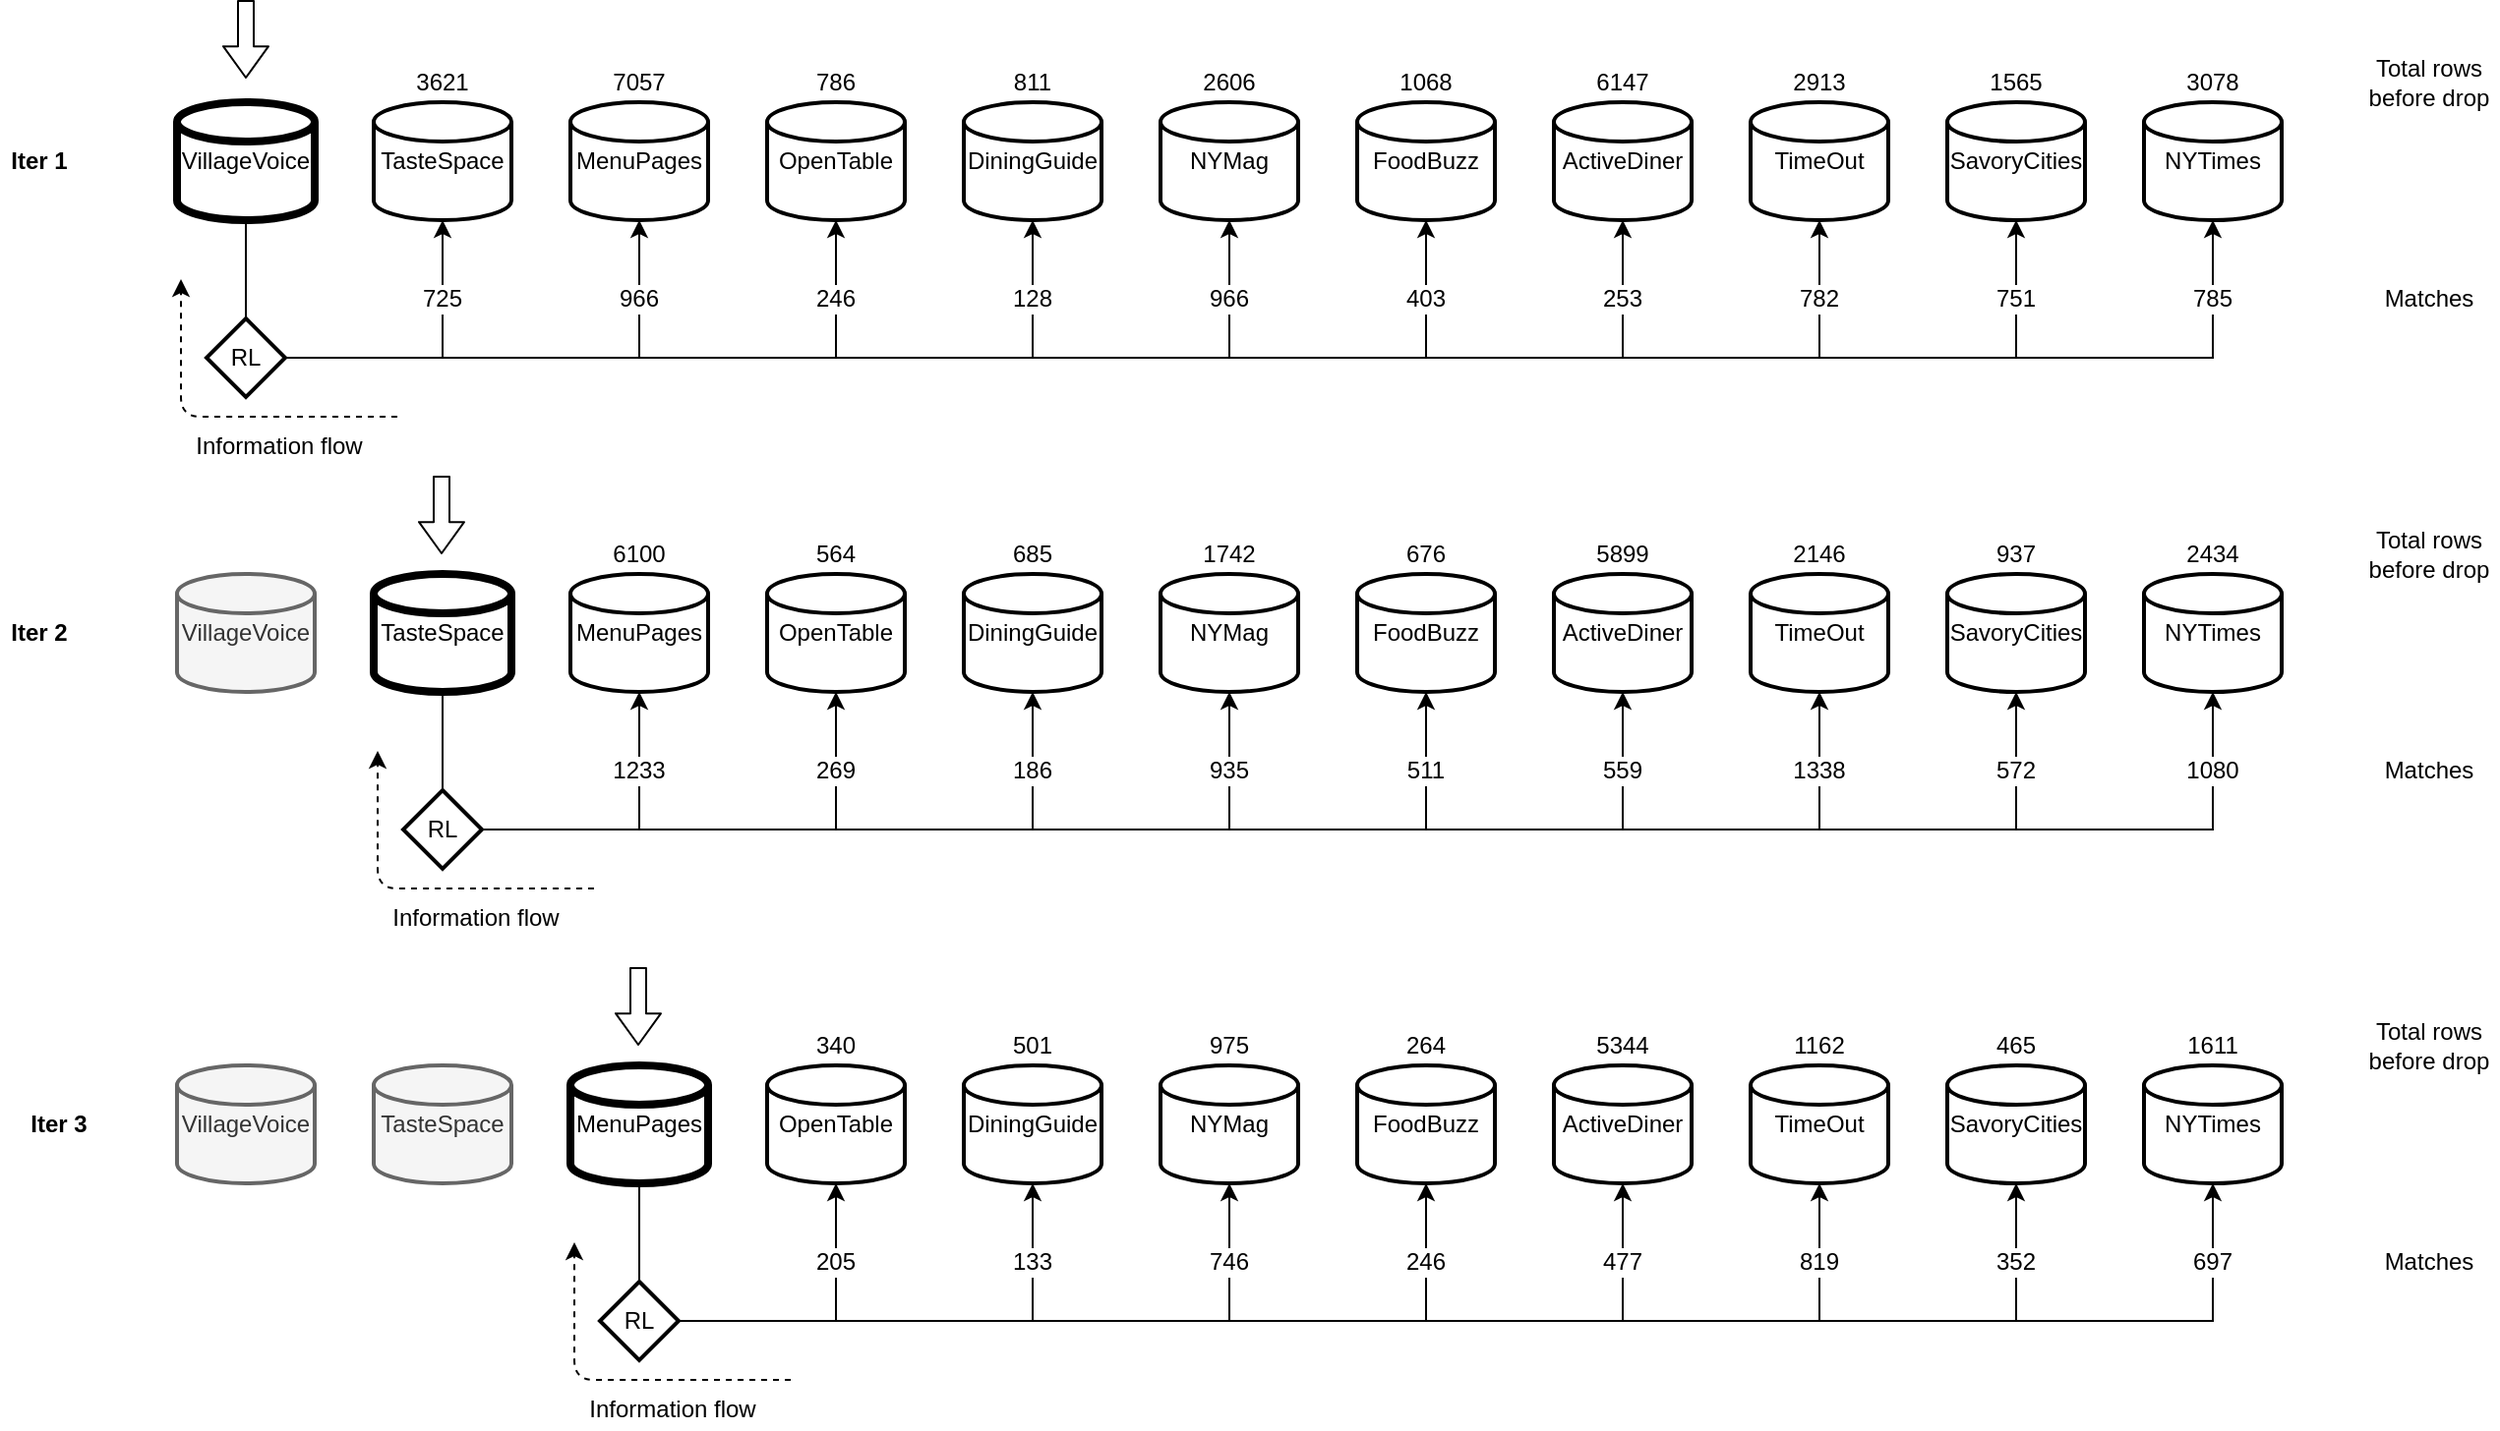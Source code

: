 <mxfile version="13.4.4" type="device"><diagram id="kgpKYQtTHZ0yAKxKKP6v" name="Page-1"><mxGraphModel dx="1185" dy="653" grid="1" gridSize="10" guides="1" tooltips="1" connect="1" arrows="1" fold="1" page="1" pageScale="1" pageWidth="1600" pageHeight="900" math="0" shadow="0"><root><mxCell id="0"/><mxCell id="1" parent="0"/><mxCell id="94_KRW9dlSdCiWGYqTl9-15" style="edgeStyle=orthogonalEdgeStyle;rounded=0;orthogonalLoop=1;jettySize=auto;html=1;exitX=0.5;exitY=1;exitDx=0;exitDy=0;exitPerimeter=0;entryX=0.5;entryY=1;entryDx=0;entryDy=0;entryPerimeter=0;noJump=0;comic=0;labelPosition=right;verticalLabelPosition=bottom;align=left;verticalAlign=top;" edge="1" parent="1" source="94_KRW9dlSdCiWGYqTl9-1" target="94_KRW9dlSdCiWGYqTl9-4"><mxGeometry relative="1" as="geometry"><Array as="points"><mxPoint x="155" y="260"/><mxPoint x="255" y="260"/></Array></mxGeometry></mxCell><mxCell id="94_KRW9dlSdCiWGYqTl9-16" style="edgeStyle=orthogonalEdgeStyle;rounded=0;orthogonalLoop=1;jettySize=auto;html=1;exitX=0.5;exitY=1;exitDx=0;exitDy=0;exitPerimeter=0;entryX=0.5;entryY=1;entryDx=0;entryDy=0;entryPerimeter=0;" edge="1" parent="1" source="94_KRW9dlSdCiWGYqTl9-1" target="94_KRW9dlSdCiWGYqTl9-3"><mxGeometry relative="1" as="geometry"><Array as="points"><mxPoint x="155" y="260"/><mxPoint x="355" y="260"/></Array></mxGeometry></mxCell><mxCell id="94_KRW9dlSdCiWGYqTl9-17" style="edgeStyle=orthogonalEdgeStyle;rounded=0;orthogonalLoop=1;jettySize=auto;html=1;exitX=0.5;exitY=1;exitDx=0;exitDy=0;exitPerimeter=0;entryX=0.5;entryY=1;entryDx=0;entryDy=0;entryPerimeter=0;" edge="1" parent="1" source="94_KRW9dlSdCiWGYqTl9-1" target="94_KRW9dlSdCiWGYqTl9-2"><mxGeometry relative="1" as="geometry"><Array as="points"><mxPoint x="155" y="260"/><mxPoint x="455" y="260"/></Array></mxGeometry></mxCell><mxCell id="94_KRW9dlSdCiWGYqTl9-18" style="edgeStyle=orthogonalEdgeStyle;rounded=0;orthogonalLoop=1;jettySize=auto;html=1;exitX=0.5;exitY=1;exitDx=0;exitDy=0;exitPerimeter=0;entryX=0.5;entryY=1;entryDx=0;entryDy=0;entryPerimeter=0;" edge="1" parent="1" source="94_KRW9dlSdCiWGYqTl9-1" target="94_KRW9dlSdCiWGYqTl9-14"><mxGeometry relative="1" as="geometry"><Array as="points"><mxPoint x="155" y="260"/><mxPoint x="555" y="260"/></Array></mxGeometry></mxCell><mxCell id="94_KRW9dlSdCiWGYqTl9-19" style="edgeStyle=orthogonalEdgeStyle;rounded=0;orthogonalLoop=1;jettySize=auto;html=1;exitX=0.5;exitY=1;exitDx=0;exitDy=0;exitPerimeter=0;entryX=0.5;entryY=1;entryDx=0;entryDy=0;entryPerimeter=0;" edge="1" parent="1" source="94_KRW9dlSdCiWGYqTl9-1" target="94_KRW9dlSdCiWGYqTl9-12"><mxGeometry relative="1" as="geometry"><Array as="points"><mxPoint x="155" y="260"/><mxPoint x="655" y="260"/></Array></mxGeometry></mxCell><mxCell id="94_KRW9dlSdCiWGYqTl9-20" style="edgeStyle=orthogonalEdgeStyle;rounded=0;orthogonalLoop=1;jettySize=auto;html=1;exitX=0.5;exitY=1;exitDx=0;exitDy=0;exitPerimeter=0;entryX=0.5;entryY=1;entryDx=0;entryDy=0;entryPerimeter=0;" edge="1" parent="1" source="94_KRW9dlSdCiWGYqTl9-1" target="94_KRW9dlSdCiWGYqTl9-10"><mxGeometry relative="1" as="geometry"><Array as="points"><mxPoint x="155" y="260"/><mxPoint x="755" y="260"/></Array></mxGeometry></mxCell><mxCell id="94_KRW9dlSdCiWGYqTl9-21" style="edgeStyle=orthogonalEdgeStyle;rounded=0;orthogonalLoop=1;jettySize=auto;html=1;exitX=0.5;exitY=1;exitDx=0;exitDy=0;exitPerimeter=0;entryX=0.5;entryY=1;entryDx=0;entryDy=0;entryPerimeter=0;" edge="1" parent="1" source="94_KRW9dlSdCiWGYqTl9-1" target="94_KRW9dlSdCiWGYqTl9-13"><mxGeometry relative="1" as="geometry"><Array as="points"><mxPoint x="155" y="260"/><mxPoint x="855" y="260"/></Array></mxGeometry></mxCell><mxCell id="94_KRW9dlSdCiWGYqTl9-22" style="edgeStyle=orthogonalEdgeStyle;rounded=0;orthogonalLoop=1;jettySize=auto;html=1;exitX=0.5;exitY=1;exitDx=0;exitDy=0;exitPerimeter=0;entryX=0.5;entryY=1;entryDx=0;entryDy=0;entryPerimeter=0;" edge="1" parent="1" source="94_KRW9dlSdCiWGYqTl9-1" target="94_KRW9dlSdCiWGYqTl9-11"><mxGeometry relative="1" as="geometry"><Array as="points"><mxPoint x="155" y="260"/><mxPoint x="955" y="260"/></Array></mxGeometry></mxCell><mxCell id="94_KRW9dlSdCiWGYqTl9-23" style="edgeStyle=orthogonalEdgeStyle;rounded=0;orthogonalLoop=1;jettySize=auto;html=1;exitX=0.5;exitY=1;exitDx=0;exitDy=0;exitPerimeter=0;entryX=0.5;entryY=1;entryDx=0;entryDy=0;entryPerimeter=0;" edge="1" parent="1" source="94_KRW9dlSdCiWGYqTl9-1" target="94_KRW9dlSdCiWGYqTl9-7"><mxGeometry relative="1" as="geometry"><Array as="points"><mxPoint x="155" y="260"/><mxPoint x="1055" y="260"/></Array></mxGeometry></mxCell><mxCell id="94_KRW9dlSdCiWGYqTl9-24" style="edgeStyle=orthogonalEdgeStyle;rounded=0;orthogonalLoop=1;jettySize=auto;html=1;exitX=0.5;exitY=1;exitDx=0;exitDy=0;exitPerimeter=0;entryX=0.5;entryY=1;entryDx=0;entryDy=0;entryPerimeter=0;" edge="1" parent="1" source="94_KRW9dlSdCiWGYqTl9-1" target="94_KRW9dlSdCiWGYqTl9-9"><mxGeometry relative="1" as="geometry"><Array as="points"><mxPoint x="155" y="260"/><mxPoint x="1155" y="260"/></Array></mxGeometry></mxCell><mxCell id="94_KRW9dlSdCiWGYqTl9-1" value="VillageVoice" style="strokeWidth=4;html=1;shape=mxgraph.flowchart.database;whiteSpace=wrap;" vertex="1" parent="1"><mxGeometry x="120" y="130" width="70" height="60" as="geometry"/></mxCell><mxCell id="94_KRW9dlSdCiWGYqTl9-2" value="OpenTable" style="strokeWidth=2;html=1;shape=mxgraph.flowchart.database;whiteSpace=wrap;" vertex="1" parent="1"><mxGeometry x="420" y="130" width="70" height="60" as="geometry"/></mxCell><mxCell id="94_KRW9dlSdCiWGYqTl9-3" value="MenuPages" style="strokeWidth=2;html=1;shape=mxgraph.flowchart.database;whiteSpace=wrap;" vertex="1" parent="1"><mxGeometry x="320" y="130" width="70" height="60" as="geometry"/></mxCell><mxCell id="94_KRW9dlSdCiWGYqTl9-4" value="TasteSpace" style="strokeWidth=2;html=1;shape=mxgraph.flowchart.database;whiteSpace=wrap;" vertex="1" parent="1"><mxGeometry x="220" y="130" width="70" height="60" as="geometry"/></mxCell><mxCell id="94_KRW9dlSdCiWGYqTl9-7" value="SavoryCities" style="strokeWidth=2;html=1;shape=mxgraph.flowchart.database;whiteSpace=wrap;" vertex="1" parent="1"><mxGeometry x="1020" y="130" width="70" height="60" as="geometry"/></mxCell><mxCell id="94_KRW9dlSdCiWGYqTl9-9" value="NYTimes" style="strokeWidth=2;html=1;shape=mxgraph.flowchart.database;whiteSpace=wrap;" vertex="1" parent="1"><mxGeometry x="1120" y="130" width="70" height="60" as="geometry"/></mxCell><mxCell id="94_KRW9dlSdCiWGYqTl9-10" value="FoodBuzz" style="strokeWidth=2;html=1;shape=mxgraph.flowchart.database;whiteSpace=wrap;" vertex="1" parent="1"><mxGeometry x="720" y="130" width="70" height="60" as="geometry"/></mxCell><mxCell id="94_KRW9dlSdCiWGYqTl9-11" value="TimeOut" style="strokeWidth=2;html=1;shape=mxgraph.flowchart.database;whiteSpace=wrap;" vertex="1" parent="1"><mxGeometry x="920" y="130" width="70" height="60" as="geometry"/></mxCell><mxCell id="94_KRW9dlSdCiWGYqTl9-12" value="NYMag" style="strokeWidth=2;html=1;shape=mxgraph.flowchart.database;whiteSpace=wrap;" vertex="1" parent="1"><mxGeometry x="620" y="130" width="70" height="60" as="geometry"/></mxCell><mxCell id="94_KRW9dlSdCiWGYqTl9-13" value="ActiveDiner" style="strokeWidth=2;html=1;shape=mxgraph.flowchart.database;whiteSpace=wrap;" vertex="1" parent="1"><mxGeometry x="820" y="130" width="70" height="60" as="geometry"/></mxCell><mxCell id="94_KRW9dlSdCiWGYqTl9-14" value="DiningGuide" style="strokeWidth=2;html=1;shape=mxgraph.flowchart.database;whiteSpace=wrap;" vertex="1" parent="1"><mxGeometry x="520" y="130" width="70" height="60" as="geometry"/></mxCell><mxCell id="94_KRW9dlSdCiWGYqTl9-26" style="edgeStyle=orthogonalEdgeStyle;rounded=0;orthogonalLoop=1;jettySize=auto;html=1;exitX=0.5;exitY=1;exitDx=0;exitDy=0;exitPerimeter=0;entryX=0.5;entryY=1;entryDx=0;entryDy=0;entryPerimeter=0;" edge="1" parent="1" source="94_KRW9dlSdCiWGYqTl9-38"><mxGeometry relative="1" as="geometry"><Array as="points"><mxPoint x="255" y="500"/><mxPoint x="355" y="500"/></Array><mxPoint x="155" y="430" as="sourcePoint"/><mxPoint x="355" y="430" as="targetPoint"/></mxGeometry></mxCell><mxCell id="94_KRW9dlSdCiWGYqTl9-27" style="edgeStyle=orthogonalEdgeStyle;rounded=0;orthogonalLoop=1;jettySize=auto;html=1;exitX=0.5;exitY=1;exitDx=0;exitDy=0;exitPerimeter=0;entryX=0.5;entryY=1;entryDx=0;entryDy=0;entryPerimeter=0;" edge="1" parent="1" source="94_KRW9dlSdCiWGYqTl9-38"><mxGeometry relative="1" as="geometry"><Array as="points"><mxPoint x="255" y="500"/><mxPoint x="455" y="500"/></Array><mxPoint x="155" y="430" as="sourcePoint"/><mxPoint x="455" y="430" as="targetPoint"/></mxGeometry></mxCell><mxCell id="94_KRW9dlSdCiWGYqTl9-28" style="edgeStyle=orthogonalEdgeStyle;rounded=0;orthogonalLoop=1;jettySize=auto;html=1;exitX=0.5;exitY=1;exitDx=0;exitDy=0;exitPerimeter=0;entryX=0.5;entryY=1;entryDx=0;entryDy=0;entryPerimeter=0;" edge="1" parent="1" source="94_KRW9dlSdCiWGYqTl9-38"><mxGeometry relative="1" as="geometry"><Array as="points"><mxPoint x="255" y="500"/><mxPoint x="555" y="500"/></Array><mxPoint x="155" y="430" as="sourcePoint"/><mxPoint x="555" y="430" as="targetPoint"/></mxGeometry></mxCell><mxCell id="94_KRW9dlSdCiWGYqTl9-29" style="edgeStyle=orthogonalEdgeStyle;rounded=0;orthogonalLoop=1;jettySize=auto;html=1;exitX=0.5;exitY=1;exitDx=0;exitDy=0;exitPerimeter=0;entryX=0.5;entryY=1;entryDx=0;entryDy=0;entryPerimeter=0;" edge="1" parent="1" source="94_KRW9dlSdCiWGYqTl9-38"><mxGeometry relative="1" as="geometry"><Array as="points"><mxPoint x="255" y="500"/><mxPoint x="655" y="500"/></Array><mxPoint x="155" y="430" as="sourcePoint"/><mxPoint x="655" y="430" as="targetPoint"/></mxGeometry></mxCell><mxCell id="94_KRW9dlSdCiWGYqTl9-30" style="edgeStyle=orthogonalEdgeStyle;rounded=0;orthogonalLoop=1;jettySize=auto;html=1;exitX=0.5;exitY=1;exitDx=0;exitDy=0;exitPerimeter=0;entryX=0.5;entryY=1;entryDx=0;entryDy=0;entryPerimeter=0;" edge="1" parent="1" source="94_KRW9dlSdCiWGYqTl9-38"><mxGeometry relative="1" as="geometry"><Array as="points"><mxPoint x="255" y="500"/><mxPoint x="755" y="500"/></Array><mxPoint x="155" y="430" as="sourcePoint"/><mxPoint x="755" y="430" as="targetPoint"/></mxGeometry></mxCell><mxCell id="94_KRW9dlSdCiWGYqTl9-31" style="edgeStyle=orthogonalEdgeStyle;rounded=0;orthogonalLoop=1;jettySize=auto;html=1;exitX=0.5;exitY=1;exitDx=0;exitDy=0;exitPerimeter=0;entryX=0.5;entryY=1;entryDx=0;entryDy=0;entryPerimeter=0;" edge="1" parent="1" source="94_KRW9dlSdCiWGYqTl9-38"><mxGeometry relative="1" as="geometry"><Array as="points"><mxPoint x="255" y="500"/><mxPoint x="855" y="500"/></Array><mxPoint x="155" y="430" as="sourcePoint"/><mxPoint x="855" y="430" as="targetPoint"/></mxGeometry></mxCell><mxCell id="94_KRW9dlSdCiWGYqTl9-32" style="edgeStyle=orthogonalEdgeStyle;rounded=0;orthogonalLoop=1;jettySize=auto;html=1;exitX=0.5;exitY=1;exitDx=0;exitDy=0;exitPerimeter=0;entryX=0.5;entryY=1;entryDx=0;entryDy=0;entryPerimeter=0;" edge="1" parent="1" source="94_KRW9dlSdCiWGYqTl9-38"><mxGeometry relative="1" as="geometry"><Array as="points"><mxPoint x="255" y="500"/><mxPoint x="955" y="500"/></Array><mxPoint x="155" y="430" as="sourcePoint"/><mxPoint x="955" y="430" as="targetPoint"/></mxGeometry></mxCell><mxCell id="94_KRW9dlSdCiWGYqTl9-33" style="edgeStyle=orthogonalEdgeStyle;rounded=0;orthogonalLoop=1;jettySize=auto;html=1;exitX=0.5;exitY=1;exitDx=0;exitDy=0;exitPerimeter=0;entryX=0.5;entryY=1;entryDx=0;entryDy=0;entryPerimeter=0;" edge="1" parent="1" source="94_KRW9dlSdCiWGYqTl9-38"><mxGeometry relative="1" as="geometry"><Array as="points"><mxPoint x="255" y="500"/><mxPoint x="1055" y="500"/></Array><mxPoint x="155" y="430" as="sourcePoint"/><mxPoint x="1055" y="430" as="targetPoint"/></mxGeometry></mxCell><mxCell id="94_KRW9dlSdCiWGYqTl9-34" style="edgeStyle=orthogonalEdgeStyle;rounded=0;orthogonalLoop=1;jettySize=auto;html=1;exitX=0.5;exitY=1;exitDx=0;exitDy=0;exitPerimeter=0;entryX=0.5;entryY=1;entryDx=0;entryDy=0;entryPerimeter=0;" edge="1" parent="1" source="94_KRW9dlSdCiWGYqTl9-38"><mxGeometry relative="1" as="geometry"><Array as="points"><mxPoint x="255" y="500"/><mxPoint x="1155" y="500"/></Array><mxPoint x="155" y="430" as="sourcePoint"/><mxPoint x="1155" y="430" as="targetPoint"/></mxGeometry></mxCell><mxCell id="94_KRW9dlSdCiWGYqTl9-38" value="TasteSpace" style="strokeWidth=4;html=1;shape=mxgraph.flowchart.database;whiteSpace=wrap;" vertex="1" parent="1"><mxGeometry x="220" y="370" width="70" height="60" as="geometry"/></mxCell><mxCell id="94_KRW9dlSdCiWGYqTl9-47" value="VillageVoice" style="strokeWidth=2;html=1;shape=mxgraph.flowchart.database;whiteSpace=wrap;fillColor=#f5f5f5;strokeColor=#666666;fontColor=#333333;" vertex="1" parent="1"><mxGeometry x="120" y="370" width="70" height="60" as="geometry"/></mxCell><mxCell id="94_KRW9dlSdCiWGYqTl9-48" value="OpenTable" style="strokeWidth=2;html=1;shape=mxgraph.flowchart.database;whiteSpace=wrap;" vertex="1" parent="1"><mxGeometry x="420" y="370" width="70" height="60" as="geometry"/></mxCell><mxCell id="94_KRW9dlSdCiWGYqTl9-49" value="MenuPages" style="strokeWidth=2;html=1;shape=mxgraph.flowchart.database;whiteSpace=wrap;" vertex="1" parent="1"><mxGeometry x="320" y="370" width="70" height="60" as="geometry"/></mxCell><mxCell id="94_KRW9dlSdCiWGYqTl9-50" value="SavoryCities" style="strokeWidth=2;html=1;shape=mxgraph.flowchart.database;whiteSpace=wrap;" vertex="1" parent="1"><mxGeometry x="1020" y="370" width="70" height="60" as="geometry"/></mxCell><mxCell id="94_KRW9dlSdCiWGYqTl9-51" value="NYTimes" style="strokeWidth=2;html=1;shape=mxgraph.flowchart.database;whiteSpace=wrap;" vertex="1" parent="1"><mxGeometry x="1120" y="370" width="70" height="60" as="geometry"/></mxCell><mxCell id="94_KRW9dlSdCiWGYqTl9-52" value="FoodBuzz" style="strokeWidth=2;html=1;shape=mxgraph.flowchart.database;whiteSpace=wrap;" vertex="1" parent="1"><mxGeometry x="720" y="370" width="70" height="60" as="geometry"/></mxCell><mxCell id="94_KRW9dlSdCiWGYqTl9-53" value="TimeOut" style="strokeWidth=2;html=1;shape=mxgraph.flowchart.database;whiteSpace=wrap;" vertex="1" parent="1"><mxGeometry x="920" y="370" width="70" height="60" as="geometry"/></mxCell><mxCell id="94_KRW9dlSdCiWGYqTl9-54" value="NYMag" style="strokeWidth=2;html=1;shape=mxgraph.flowchart.database;whiteSpace=wrap;" vertex="1" parent="1"><mxGeometry x="620" y="370" width="70" height="60" as="geometry"/></mxCell><mxCell id="94_KRW9dlSdCiWGYqTl9-55" value="ActiveDiner" style="strokeWidth=2;html=1;shape=mxgraph.flowchart.database;whiteSpace=wrap;" vertex="1" parent="1"><mxGeometry x="820" y="370" width="70" height="60" as="geometry"/></mxCell><mxCell id="94_KRW9dlSdCiWGYqTl9-56" value="DiningGuide" style="strokeWidth=2;html=1;shape=mxgraph.flowchart.database;whiteSpace=wrap;" vertex="1" parent="1"><mxGeometry x="520" y="370" width="70" height="60" as="geometry"/></mxCell><mxCell id="94_KRW9dlSdCiWGYqTl9-58" style="edgeStyle=orthogonalEdgeStyle;rounded=0;orthogonalLoop=1;jettySize=auto;html=1;exitX=0.5;exitY=1;exitDx=0;exitDy=0;exitPerimeter=0;entryX=0.5;entryY=1;entryDx=0;entryDy=0;entryPerimeter=0;" edge="1" parent="1" source="94_KRW9dlSdCiWGYqTl9-69"><mxGeometry relative="1" as="geometry"><Array as="points"><mxPoint x="355" y="750"/><mxPoint x="455" y="750"/></Array><mxPoint x="255" y="680" as="sourcePoint"/><mxPoint x="455" y="680" as="targetPoint"/></mxGeometry></mxCell><mxCell id="94_KRW9dlSdCiWGYqTl9-59" style="edgeStyle=orthogonalEdgeStyle;rounded=0;orthogonalLoop=1;jettySize=auto;html=1;exitX=0.5;exitY=1;exitDx=0;exitDy=0;exitPerimeter=0;entryX=0.5;entryY=1;entryDx=0;entryDy=0;entryPerimeter=0;" edge="1" parent="1" source="94_KRW9dlSdCiWGYqTl9-69"><mxGeometry relative="1" as="geometry"><Array as="points"><mxPoint x="355" y="750"/><mxPoint x="555" y="750"/></Array><mxPoint x="255" y="680" as="sourcePoint"/><mxPoint x="555" y="680" as="targetPoint"/></mxGeometry></mxCell><mxCell id="94_KRW9dlSdCiWGYqTl9-60" style="edgeStyle=orthogonalEdgeStyle;rounded=0;orthogonalLoop=1;jettySize=auto;html=1;exitX=0.5;exitY=1;exitDx=0;exitDy=0;exitPerimeter=0;entryX=0.5;entryY=1;entryDx=0;entryDy=0;entryPerimeter=0;" edge="1" parent="1" source="94_KRW9dlSdCiWGYqTl9-69"><mxGeometry relative="1" as="geometry"><Array as="points"><mxPoint x="355" y="750"/><mxPoint x="655" y="750"/></Array><mxPoint x="255" y="680" as="sourcePoint"/><mxPoint x="655" y="680" as="targetPoint"/></mxGeometry></mxCell><mxCell id="94_KRW9dlSdCiWGYqTl9-61" style="edgeStyle=orthogonalEdgeStyle;rounded=0;orthogonalLoop=1;jettySize=auto;html=1;entryX=0.5;entryY=1;entryDx=0;entryDy=0;entryPerimeter=0;exitX=0.5;exitY=1;exitDx=0;exitDy=0;exitPerimeter=0;" edge="1" parent="1" source="94_KRW9dlSdCiWGYqTl9-69"><mxGeometry relative="1" as="geometry"><Array as="points"><mxPoint x="355" y="750"/><mxPoint x="755" y="750"/></Array><mxPoint x="350" y="680" as="sourcePoint"/><mxPoint x="755" y="680" as="targetPoint"/></mxGeometry></mxCell><mxCell id="94_KRW9dlSdCiWGYqTl9-62" style="edgeStyle=orthogonalEdgeStyle;rounded=0;orthogonalLoop=1;jettySize=auto;html=1;exitX=0.5;exitY=1;exitDx=0;exitDy=0;exitPerimeter=0;entryX=0.5;entryY=1;entryDx=0;entryDy=0;entryPerimeter=0;" edge="1" parent="1" source="94_KRW9dlSdCiWGYqTl9-69"><mxGeometry relative="1" as="geometry"><Array as="points"><mxPoint x="355" y="750"/><mxPoint x="855" y="750"/></Array><mxPoint x="255" y="680" as="sourcePoint"/><mxPoint x="855" y="680" as="targetPoint"/></mxGeometry></mxCell><mxCell id="94_KRW9dlSdCiWGYqTl9-63" style="edgeStyle=orthogonalEdgeStyle;rounded=0;orthogonalLoop=1;jettySize=auto;html=1;exitX=0.5;exitY=1;exitDx=0;exitDy=0;exitPerimeter=0;entryX=0.5;entryY=1;entryDx=0;entryDy=0;entryPerimeter=0;" edge="1" parent="1" source="94_KRW9dlSdCiWGYqTl9-69"><mxGeometry relative="1" as="geometry"><Array as="points"><mxPoint x="355" y="750"/><mxPoint x="955" y="750"/></Array><mxPoint x="255" y="680" as="sourcePoint"/><mxPoint x="955" y="680" as="targetPoint"/></mxGeometry></mxCell><mxCell id="94_KRW9dlSdCiWGYqTl9-64" style="edgeStyle=orthogonalEdgeStyle;rounded=0;orthogonalLoop=1;jettySize=auto;html=1;exitX=0.5;exitY=1;exitDx=0;exitDy=0;exitPerimeter=0;entryX=0.5;entryY=1;entryDx=0;entryDy=0;entryPerimeter=0;" edge="1" parent="1" source="94_KRW9dlSdCiWGYqTl9-69"><mxGeometry relative="1" as="geometry"><Array as="points"><mxPoint x="355" y="750"/><mxPoint x="1055" y="750"/></Array><mxPoint x="255" y="680" as="sourcePoint"/><mxPoint x="1055" y="680" as="targetPoint"/></mxGeometry></mxCell><mxCell id="94_KRW9dlSdCiWGYqTl9-65" style="edgeStyle=orthogonalEdgeStyle;rounded=0;orthogonalLoop=1;jettySize=auto;html=1;exitX=0.5;exitY=1;exitDx=0;exitDy=0;exitPerimeter=0;entryX=0.5;entryY=1;entryDx=0;entryDy=0;entryPerimeter=0;" edge="1" parent="1" source="94_KRW9dlSdCiWGYqTl9-69"><mxGeometry relative="1" as="geometry"><Array as="points"><mxPoint x="355" y="750"/><mxPoint x="1155" y="750"/></Array><mxPoint x="255" y="680" as="sourcePoint"/><mxPoint x="1155" y="680" as="targetPoint"/></mxGeometry></mxCell><mxCell id="94_KRW9dlSdCiWGYqTl9-67" value="VillageVoice" style="strokeWidth=2;html=1;shape=mxgraph.flowchart.database;whiteSpace=wrap;fillColor=#f5f5f5;strokeColor=#666666;fontColor=#333333;" vertex="1" parent="1"><mxGeometry x="120" y="620" width="70" height="60" as="geometry"/></mxCell><mxCell id="94_KRW9dlSdCiWGYqTl9-68" value="OpenTable" style="strokeWidth=2;html=1;shape=mxgraph.flowchart.database;whiteSpace=wrap;" vertex="1" parent="1"><mxGeometry x="420" y="620" width="70" height="60" as="geometry"/></mxCell><mxCell id="94_KRW9dlSdCiWGYqTl9-69" value="MenuPages" style="strokeWidth=4;html=1;shape=mxgraph.flowchart.database;whiteSpace=wrap;" vertex="1" parent="1"><mxGeometry x="320" y="620" width="70" height="60" as="geometry"/></mxCell><mxCell id="94_KRW9dlSdCiWGYqTl9-70" value="SavoryCities" style="strokeWidth=2;html=1;shape=mxgraph.flowchart.database;whiteSpace=wrap;" vertex="1" parent="1"><mxGeometry x="1020" y="620" width="70" height="60" as="geometry"/></mxCell><mxCell id="94_KRW9dlSdCiWGYqTl9-71" value="NYTimes" style="strokeWidth=2;html=1;shape=mxgraph.flowchart.database;whiteSpace=wrap;" vertex="1" parent="1"><mxGeometry x="1120" y="620" width="70" height="60" as="geometry"/></mxCell><mxCell id="94_KRW9dlSdCiWGYqTl9-72" value="FoodBuzz" style="strokeWidth=2;html=1;shape=mxgraph.flowchart.database;whiteSpace=wrap;" vertex="1" parent="1"><mxGeometry x="720" y="620" width="70" height="60" as="geometry"/></mxCell><mxCell id="94_KRW9dlSdCiWGYqTl9-73" value="TimeOut" style="strokeWidth=2;html=1;shape=mxgraph.flowchart.database;whiteSpace=wrap;" vertex="1" parent="1"><mxGeometry x="920" y="620" width="70" height="60" as="geometry"/></mxCell><mxCell id="94_KRW9dlSdCiWGYqTl9-74" value="NYMag" style="strokeWidth=2;html=1;shape=mxgraph.flowchart.database;whiteSpace=wrap;" vertex="1" parent="1"><mxGeometry x="620" y="620" width="70" height="60" as="geometry"/></mxCell><mxCell id="94_KRW9dlSdCiWGYqTl9-75" value="ActiveDiner" style="strokeWidth=2;html=1;shape=mxgraph.flowchart.database;whiteSpace=wrap;" vertex="1" parent="1"><mxGeometry x="820" y="620" width="70" height="60" as="geometry"/></mxCell><mxCell id="94_KRW9dlSdCiWGYqTl9-76" value="DiningGuide" style="strokeWidth=2;html=1;shape=mxgraph.flowchart.database;whiteSpace=wrap;" vertex="1" parent="1"><mxGeometry x="520" y="620" width="70" height="60" as="geometry"/></mxCell><mxCell id="94_KRW9dlSdCiWGYqTl9-77" value="TasteSpace" style="strokeWidth=2;html=1;shape=mxgraph.flowchart.database;whiteSpace=wrap;fillColor=#f5f5f5;strokeColor=#666666;fontColor=#333333;" vertex="1" parent="1"><mxGeometry x="220" y="620" width="70" height="60" as="geometry"/></mxCell><mxCell id="94_KRW9dlSdCiWGYqTl9-79" value="" style="shape=flexArrow;endArrow=classic;html=1;width=8;endSize=4.97;endWidth=14;" edge="1" parent="1"><mxGeometry width="50" height="50" relative="1" as="geometry"><mxPoint x="155" y="78" as="sourcePoint"/><mxPoint x="155" y="118" as="targetPoint"/></mxGeometry></mxCell><mxCell id="94_KRW9dlSdCiWGYqTl9-80" value="" style="shape=flexArrow;endArrow=classic;html=1;width=8;endSize=4.97;endWidth=14;" edge="1" parent="1"><mxGeometry width="50" height="50" relative="1" as="geometry"><mxPoint x="254.5" y="320" as="sourcePoint"/><mxPoint x="254.5" y="360" as="targetPoint"/></mxGeometry></mxCell><mxCell id="94_KRW9dlSdCiWGYqTl9-81" value="" style="shape=flexArrow;endArrow=classic;html=1;width=8;endSize=4.97;endWidth=14;" edge="1" parent="1"><mxGeometry width="50" height="50" relative="1" as="geometry"><mxPoint x="354.5" y="570" as="sourcePoint"/><mxPoint x="354.5" y="610" as="targetPoint"/></mxGeometry></mxCell><mxCell id="94_KRW9dlSdCiWGYqTl9-83" value="725" style="text;html=1;strokeColor=none;fillColor=none;align=center;verticalAlign=middle;whiteSpace=wrap;rounded=0;sketch=1;fontSize=12;labelBackgroundColor=#ffffff;labelBorderColor=none;" vertex="1" parent="1"><mxGeometry x="235" y="220" width="40" height="20" as="geometry"/></mxCell><mxCell id="94_KRW9dlSdCiWGYqTl9-87" value="966" style="text;html=1;strokeColor=none;fillColor=none;align=center;verticalAlign=middle;whiteSpace=wrap;rounded=0;sketch=1;fontSize=12;labelBackgroundColor=#ffffff;labelBorderColor=none;" vertex="1" parent="1"><mxGeometry x="335" y="220" width="40" height="20" as="geometry"/></mxCell><mxCell id="94_KRW9dlSdCiWGYqTl9-88" value="246" style="text;html=1;strokeColor=none;fillColor=none;align=center;verticalAlign=middle;whiteSpace=wrap;rounded=0;sketch=1;fontSize=12;labelBackgroundColor=#ffffff;labelBorderColor=none;" vertex="1" parent="1"><mxGeometry x="435" y="220" width="40" height="20" as="geometry"/></mxCell><mxCell id="94_KRW9dlSdCiWGYqTl9-89" value="128" style="text;html=1;strokeColor=none;fillColor=none;align=center;verticalAlign=middle;whiteSpace=wrap;rounded=0;sketch=1;fontSize=12;labelBackgroundColor=#ffffff;labelBorderColor=none;" vertex="1" parent="1"><mxGeometry x="535" y="220" width="40" height="20" as="geometry"/></mxCell><mxCell id="94_KRW9dlSdCiWGYqTl9-90" value="966" style="text;html=1;strokeColor=none;fillColor=none;align=center;verticalAlign=middle;whiteSpace=wrap;rounded=0;sketch=1;fontSize=12;labelBackgroundColor=#ffffff;labelBorderColor=none;" vertex="1" parent="1"><mxGeometry x="635" y="220" width="40" height="20" as="geometry"/></mxCell><mxCell id="94_KRW9dlSdCiWGYqTl9-91" value="403" style="text;html=1;strokeColor=none;fillColor=none;align=center;verticalAlign=middle;whiteSpace=wrap;rounded=0;sketch=1;fontSize=12;labelBackgroundColor=#ffffff;labelBorderColor=none;" vertex="1" parent="1"><mxGeometry x="735" y="220" width="40" height="20" as="geometry"/></mxCell><mxCell id="94_KRW9dlSdCiWGYqTl9-92" value="253" style="text;html=1;strokeColor=none;fillColor=none;align=center;verticalAlign=middle;whiteSpace=wrap;rounded=0;sketch=1;fontSize=12;labelBackgroundColor=#ffffff;labelBorderColor=none;" vertex="1" parent="1"><mxGeometry x="835" y="220" width="40" height="20" as="geometry"/></mxCell><mxCell id="94_KRW9dlSdCiWGYqTl9-93" value="782" style="text;html=1;strokeColor=none;fillColor=none;align=center;verticalAlign=middle;whiteSpace=wrap;rounded=0;sketch=1;fontSize=12;labelBackgroundColor=#ffffff;labelBorderColor=none;" vertex="1" parent="1"><mxGeometry x="935" y="220" width="40" height="20" as="geometry"/></mxCell><mxCell id="94_KRW9dlSdCiWGYqTl9-94" value="751" style="text;html=1;strokeColor=none;fillColor=none;align=center;verticalAlign=middle;whiteSpace=wrap;rounded=0;sketch=1;fontSize=12;labelBackgroundColor=#ffffff;labelBorderColor=none;" vertex="1" parent="1"><mxGeometry x="1035" y="220" width="40" height="20" as="geometry"/></mxCell><mxCell id="94_KRW9dlSdCiWGYqTl9-95" value="785" style="text;html=1;strokeColor=none;fillColor=none;align=center;verticalAlign=middle;whiteSpace=wrap;rounded=0;sketch=1;fontSize=12;labelBackgroundColor=#ffffff;labelBorderColor=none;" vertex="1" parent="1"><mxGeometry x="1135" y="220" width="40" height="20" as="geometry"/></mxCell><mxCell id="94_KRW9dlSdCiWGYqTl9-96" value="3621" style="text;html=1;strokeColor=none;fillColor=none;align=center;verticalAlign=middle;whiteSpace=wrap;rounded=0;sketch=1;fontSize=12;labelBackgroundColor=#ffffff;labelBorderColor=none;" vertex="1" parent="1"><mxGeometry x="235" y="110" width="40" height="20" as="geometry"/></mxCell><mxCell id="94_KRW9dlSdCiWGYqTl9-97" value="7057" style="text;html=1;strokeColor=none;fillColor=none;align=center;verticalAlign=middle;whiteSpace=wrap;rounded=0;sketch=1;fontSize=12;labelBackgroundColor=#ffffff;labelBorderColor=none;" vertex="1" parent="1"><mxGeometry x="335" y="110" width="40" height="20" as="geometry"/></mxCell><mxCell id="94_KRW9dlSdCiWGYqTl9-98" value="786" style="text;html=1;strokeColor=none;fillColor=none;align=center;verticalAlign=middle;whiteSpace=wrap;rounded=0;sketch=1;fontSize=12;labelBackgroundColor=#ffffff;labelBorderColor=none;" vertex="1" parent="1"><mxGeometry x="435" y="110" width="40" height="20" as="geometry"/></mxCell><mxCell id="94_KRW9dlSdCiWGYqTl9-99" value="811" style="text;html=1;strokeColor=none;fillColor=none;align=center;verticalAlign=middle;whiteSpace=wrap;rounded=0;sketch=1;fontSize=12;labelBackgroundColor=#ffffff;labelBorderColor=none;" vertex="1" parent="1"><mxGeometry x="535" y="110" width="40" height="20" as="geometry"/></mxCell><mxCell id="94_KRW9dlSdCiWGYqTl9-100" value="2606" style="text;html=1;strokeColor=none;fillColor=none;align=center;verticalAlign=middle;whiteSpace=wrap;rounded=0;sketch=1;fontSize=12;labelBackgroundColor=#ffffff;labelBorderColor=none;" vertex="1" parent="1"><mxGeometry x="635" y="110" width="40" height="20" as="geometry"/></mxCell><mxCell id="94_KRW9dlSdCiWGYqTl9-101" value="1068" style="text;html=1;strokeColor=none;fillColor=none;align=center;verticalAlign=middle;whiteSpace=wrap;rounded=0;sketch=1;fontSize=12;labelBackgroundColor=#ffffff;labelBorderColor=none;" vertex="1" parent="1"><mxGeometry x="735" y="110" width="40" height="20" as="geometry"/></mxCell><mxCell id="94_KRW9dlSdCiWGYqTl9-102" value="6147" style="text;html=1;strokeColor=none;fillColor=none;align=center;verticalAlign=middle;whiteSpace=wrap;rounded=0;sketch=1;fontSize=12;labelBackgroundColor=#ffffff;labelBorderColor=none;" vertex="1" parent="1"><mxGeometry x="835" y="110" width="40" height="20" as="geometry"/></mxCell><mxCell id="94_KRW9dlSdCiWGYqTl9-103" value="2913" style="text;html=1;strokeColor=none;fillColor=none;align=center;verticalAlign=middle;whiteSpace=wrap;rounded=0;sketch=1;fontSize=12;labelBackgroundColor=#ffffff;labelBorderColor=none;" vertex="1" parent="1"><mxGeometry x="935" y="110" width="40" height="20" as="geometry"/></mxCell><mxCell id="94_KRW9dlSdCiWGYqTl9-104" value="1565" style="text;html=1;strokeColor=none;fillColor=none;align=center;verticalAlign=middle;whiteSpace=wrap;rounded=0;sketch=1;fontSize=12;labelBackgroundColor=#ffffff;labelBorderColor=none;" vertex="1" parent="1"><mxGeometry x="1035" y="110" width="40" height="20" as="geometry"/></mxCell><mxCell id="94_KRW9dlSdCiWGYqTl9-105" value="3078" style="text;html=1;strokeColor=none;fillColor=none;align=center;verticalAlign=middle;whiteSpace=wrap;rounded=0;sketch=1;fontSize=12;labelBackgroundColor=#ffffff;labelBorderColor=none;" vertex="1" parent="1"><mxGeometry x="1135" y="110" width="40" height="20" as="geometry"/></mxCell><mxCell id="94_KRW9dlSdCiWGYqTl9-106" value="&lt;div&gt;Total rows&lt;/div&gt;&lt;div&gt;before drop&lt;br&gt;&lt;/div&gt;" style="text;html=1;strokeColor=none;fillColor=none;align=center;verticalAlign=middle;whiteSpace=wrap;rounded=0;labelBackgroundColor=#ffffff;sketch=1;fontSize=12;" vertex="1" parent="1"><mxGeometry x="1230" y="110" width="70" height="20" as="geometry"/></mxCell><mxCell id="94_KRW9dlSdCiWGYqTl9-107" value="Matches" style="text;html=1;strokeColor=none;fillColor=none;align=center;verticalAlign=middle;whiteSpace=wrap;rounded=0;labelBackgroundColor=#ffffff;sketch=1;fontSize=12;" vertex="1" parent="1"><mxGeometry x="1230" y="220" width="70" height="20" as="geometry"/></mxCell><mxCell id="94_KRW9dlSdCiWGYqTl9-108" value="1233" style="text;html=1;strokeColor=none;fillColor=none;align=center;verticalAlign=middle;whiteSpace=wrap;rounded=0;sketch=1;fontSize=12;labelBackgroundColor=#ffffff;labelBorderColor=none;" vertex="1" parent="1"><mxGeometry x="335" y="460" width="40" height="20" as="geometry"/></mxCell><mxCell id="94_KRW9dlSdCiWGYqTl9-109" value="269" style="text;html=1;strokeColor=none;fillColor=none;align=center;verticalAlign=middle;whiteSpace=wrap;rounded=0;sketch=1;fontSize=12;labelBackgroundColor=#ffffff;labelBorderColor=none;" vertex="1" parent="1"><mxGeometry x="435" y="460" width="40" height="20" as="geometry"/></mxCell><mxCell id="94_KRW9dlSdCiWGYqTl9-110" value="186" style="text;html=1;strokeColor=none;fillColor=none;align=center;verticalAlign=middle;whiteSpace=wrap;rounded=0;sketch=1;fontSize=12;labelBackgroundColor=#ffffff;labelBorderColor=none;" vertex="1" parent="1"><mxGeometry x="535" y="460" width="40" height="20" as="geometry"/></mxCell><mxCell id="94_KRW9dlSdCiWGYqTl9-111" value="935" style="text;html=1;strokeColor=none;fillColor=none;align=center;verticalAlign=middle;whiteSpace=wrap;rounded=0;sketch=1;fontSize=12;labelBackgroundColor=#ffffff;labelBorderColor=none;" vertex="1" parent="1"><mxGeometry x="635" y="460" width="40" height="20" as="geometry"/></mxCell><mxCell id="94_KRW9dlSdCiWGYqTl9-112" value="511" style="text;html=1;strokeColor=none;fillColor=none;align=center;verticalAlign=middle;whiteSpace=wrap;rounded=0;sketch=1;fontSize=12;labelBackgroundColor=#ffffff;labelBorderColor=none;" vertex="1" parent="1"><mxGeometry x="735" y="460" width="40" height="20" as="geometry"/></mxCell><mxCell id="94_KRW9dlSdCiWGYqTl9-113" value="559" style="text;html=1;strokeColor=none;fillColor=none;align=center;verticalAlign=middle;whiteSpace=wrap;rounded=0;sketch=1;fontSize=12;labelBackgroundColor=#ffffff;labelBorderColor=none;" vertex="1" parent="1"><mxGeometry x="835" y="460" width="40" height="20" as="geometry"/></mxCell><mxCell id="94_KRW9dlSdCiWGYqTl9-114" value="1338" style="text;html=1;strokeColor=none;fillColor=none;align=center;verticalAlign=middle;whiteSpace=wrap;rounded=0;sketch=1;fontSize=12;labelBackgroundColor=#ffffff;labelBorderColor=none;" vertex="1" parent="1"><mxGeometry x="935" y="460" width="40" height="20" as="geometry"/></mxCell><mxCell id="94_KRW9dlSdCiWGYqTl9-115" value="572" style="text;html=1;strokeColor=none;fillColor=none;align=center;verticalAlign=middle;whiteSpace=wrap;rounded=0;sketch=1;fontSize=12;labelBackgroundColor=#ffffff;labelBorderColor=none;" vertex="1" parent="1"><mxGeometry x="1035" y="460" width="40" height="20" as="geometry"/></mxCell><mxCell id="94_KRW9dlSdCiWGYqTl9-116" value="1080" style="text;html=1;strokeColor=none;fillColor=none;align=center;verticalAlign=middle;whiteSpace=wrap;rounded=0;sketch=1;fontSize=12;labelBackgroundColor=#ffffff;labelBorderColor=none;" vertex="1" parent="1"><mxGeometry x="1135" y="460" width="40" height="20" as="geometry"/></mxCell><mxCell id="94_KRW9dlSdCiWGYqTl9-117" value="6100" style="text;html=1;strokeColor=none;fillColor=none;align=center;verticalAlign=middle;whiteSpace=wrap;rounded=0;sketch=1;fontSize=12;labelBackgroundColor=#ffffff;labelBorderColor=none;" vertex="1" parent="1"><mxGeometry x="335" y="350" width="40" height="20" as="geometry"/></mxCell><mxCell id="94_KRW9dlSdCiWGYqTl9-118" value="564" style="text;html=1;strokeColor=none;fillColor=none;align=center;verticalAlign=middle;whiteSpace=wrap;rounded=0;sketch=1;fontSize=12;labelBackgroundColor=#ffffff;labelBorderColor=none;" vertex="1" parent="1"><mxGeometry x="435" y="350" width="40" height="20" as="geometry"/></mxCell><mxCell id="94_KRW9dlSdCiWGYqTl9-119" value="685" style="text;html=1;strokeColor=none;fillColor=none;align=center;verticalAlign=middle;whiteSpace=wrap;rounded=0;sketch=1;fontSize=12;labelBackgroundColor=#ffffff;labelBorderColor=none;" vertex="1" parent="1"><mxGeometry x="535" y="350" width="40" height="20" as="geometry"/></mxCell><mxCell id="94_KRW9dlSdCiWGYqTl9-120" value="1742" style="text;html=1;strokeColor=none;fillColor=none;align=center;verticalAlign=middle;whiteSpace=wrap;rounded=0;sketch=1;fontSize=12;labelBackgroundColor=#ffffff;labelBorderColor=none;" vertex="1" parent="1"><mxGeometry x="635" y="350" width="40" height="20" as="geometry"/></mxCell><mxCell id="94_KRW9dlSdCiWGYqTl9-121" value="676" style="text;html=1;strokeColor=none;fillColor=none;align=center;verticalAlign=middle;whiteSpace=wrap;rounded=0;sketch=1;fontSize=12;labelBackgroundColor=#ffffff;labelBorderColor=none;" vertex="1" parent="1"><mxGeometry x="735" y="350" width="40" height="20" as="geometry"/></mxCell><mxCell id="94_KRW9dlSdCiWGYqTl9-122" value="5899" style="text;html=1;strokeColor=none;fillColor=none;align=center;verticalAlign=middle;whiteSpace=wrap;rounded=0;sketch=1;fontSize=12;labelBackgroundColor=#ffffff;labelBorderColor=none;" vertex="1" parent="1"><mxGeometry x="835" y="350" width="40" height="20" as="geometry"/></mxCell><mxCell id="94_KRW9dlSdCiWGYqTl9-123" value="2146" style="text;html=1;strokeColor=none;fillColor=none;align=center;verticalAlign=middle;whiteSpace=wrap;rounded=0;sketch=1;fontSize=12;labelBackgroundColor=#ffffff;labelBorderColor=none;" vertex="1" parent="1"><mxGeometry x="935" y="350" width="40" height="20" as="geometry"/></mxCell><mxCell id="94_KRW9dlSdCiWGYqTl9-124" value="937" style="text;html=1;strokeColor=none;fillColor=none;align=center;verticalAlign=middle;whiteSpace=wrap;rounded=0;sketch=1;fontSize=12;labelBackgroundColor=#ffffff;labelBorderColor=none;" vertex="1" parent="1"><mxGeometry x="1035" y="350" width="40" height="20" as="geometry"/></mxCell><mxCell id="94_KRW9dlSdCiWGYqTl9-125" value="2434" style="text;html=1;strokeColor=none;fillColor=none;align=center;verticalAlign=middle;whiteSpace=wrap;rounded=0;sketch=1;fontSize=12;labelBackgroundColor=#ffffff;labelBorderColor=none;" vertex="1" parent="1"><mxGeometry x="1135" y="350" width="40" height="20" as="geometry"/></mxCell><mxCell id="94_KRW9dlSdCiWGYqTl9-126" value="205" style="text;html=1;strokeColor=none;fillColor=none;align=center;verticalAlign=middle;whiteSpace=wrap;rounded=0;sketch=1;fontSize=12;labelBackgroundColor=#ffffff;labelBorderColor=none;" vertex="1" parent="1"><mxGeometry x="435" y="710" width="40" height="20" as="geometry"/></mxCell><mxCell id="94_KRW9dlSdCiWGYqTl9-127" value="133" style="text;html=1;strokeColor=none;fillColor=none;align=center;verticalAlign=middle;whiteSpace=wrap;rounded=0;sketch=1;fontSize=12;labelBackgroundColor=#ffffff;labelBorderColor=none;" vertex="1" parent="1"><mxGeometry x="535" y="710" width="40" height="20" as="geometry"/></mxCell><mxCell id="94_KRW9dlSdCiWGYqTl9-128" value="746" style="text;html=1;strokeColor=none;fillColor=none;align=center;verticalAlign=middle;whiteSpace=wrap;rounded=0;sketch=1;fontSize=12;labelBackgroundColor=#ffffff;labelBorderColor=none;" vertex="1" parent="1"><mxGeometry x="635" y="710" width="40" height="20" as="geometry"/></mxCell><mxCell id="94_KRW9dlSdCiWGYqTl9-129" value="246" style="text;html=1;strokeColor=none;fillColor=none;align=center;verticalAlign=middle;whiteSpace=wrap;rounded=0;sketch=1;fontSize=12;labelBackgroundColor=#ffffff;labelBorderColor=none;" vertex="1" parent="1"><mxGeometry x="735" y="710" width="40" height="20" as="geometry"/></mxCell><mxCell id="94_KRW9dlSdCiWGYqTl9-130" value="477" style="text;html=1;strokeColor=none;fillColor=none;align=center;verticalAlign=middle;whiteSpace=wrap;rounded=0;sketch=1;fontSize=12;labelBackgroundColor=#ffffff;labelBorderColor=none;" vertex="1" parent="1"><mxGeometry x="835" y="710" width="40" height="20" as="geometry"/></mxCell><mxCell id="94_KRW9dlSdCiWGYqTl9-131" value="819" style="text;html=1;strokeColor=none;fillColor=none;align=center;verticalAlign=middle;whiteSpace=wrap;rounded=0;sketch=1;fontSize=12;labelBackgroundColor=#ffffff;labelBorderColor=none;" vertex="1" parent="1"><mxGeometry x="935" y="710" width="40" height="20" as="geometry"/></mxCell><mxCell id="94_KRW9dlSdCiWGYqTl9-132" value="352" style="text;html=1;strokeColor=none;fillColor=none;align=center;verticalAlign=middle;whiteSpace=wrap;rounded=0;sketch=1;fontSize=12;labelBackgroundColor=#ffffff;labelBorderColor=none;" vertex="1" parent="1"><mxGeometry x="1035" y="710" width="40" height="20" as="geometry"/></mxCell><mxCell id="94_KRW9dlSdCiWGYqTl9-133" value="&lt;div&gt;697&lt;/div&gt;" style="text;html=1;strokeColor=none;fillColor=none;align=center;verticalAlign=middle;whiteSpace=wrap;rounded=0;sketch=1;fontSize=12;labelBackgroundColor=#ffffff;labelBorderColor=none;" vertex="1" parent="1"><mxGeometry x="1135" y="710" width="40" height="20" as="geometry"/></mxCell><mxCell id="94_KRW9dlSdCiWGYqTl9-134" value="340" style="text;html=1;strokeColor=none;fillColor=none;align=center;verticalAlign=middle;whiteSpace=wrap;rounded=0;sketch=1;fontSize=12;labelBackgroundColor=#ffffff;labelBorderColor=none;" vertex="1" parent="1"><mxGeometry x="435" y="600" width="40" height="20" as="geometry"/></mxCell><mxCell id="94_KRW9dlSdCiWGYqTl9-135" value="501" style="text;html=1;strokeColor=none;fillColor=none;align=center;verticalAlign=middle;whiteSpace=wrap;rounded=0;sketch=1;fontSize=12;labelBackgroundColor=#ffffff;labelBorderColor=none;" vertex="1" parent="1"><mxGeometry x="535" y="600" width="40" height="20" as="geometry"/></mxCell><mxCell id="94_KRW9dlSdCiWGYqTl9-136" value="975" style="text;html=1;strokeColor=none;fillColor=none;align=center;verticalAlign=middle;whiteSpace=wrap;rounded=0;sketch=1;fontSize=12;labelBackgroundColor=#ffffff;labelBorderColor=none;" vertex="1" parent="1"><mxGeometry x="635" y="600" width="40" height="20" as="geometry"/></mxCell><mxCell id="94_KRW9dlSdCiWGYqTl9-137" value="264" style="text;html=1;strokeColor=none;fillColor=none;align=center;verticalAlign=middle;whiteSpace=wrap;rounded=0;sketch=1;fontSize=12;labelBackgroundColor=#ffffff;labelBorderColor=none;" vertex="1" parent="1"><mxGeometry x="735" y="600" width="40" height="20" as="geometry"/></mxCell><mxCell id="94_KRW9dlSdCiWGYqTl9-138" value="5344" style="text;html=1;strokeColor=none;fillColor=none;align=center;verticalAlign=middle;whiteSpace=wrap;rounded=0;sketch=1;fontSize=12;labelBackgroundColor=#ffffff;labelBorderColor=none;" vertex="1" parent="1"><mxGeometry x="835" y="600" width="40" height="20" as="geometry"/></mxCell><mxCell id="94_KRW9dlSdCiWGYqTl9-139" value="1162" style="text;html=1;strokeColor=none;fillColor=none;align=center;verticalAlign=middle;whiteSpace=wrap;rounded=0;sketch=1;fontSize=12;labelBackgroundColor=#ffffff;labelBorderColor=none;" vertex="1" parent="1"><mxGeometry x="935" y="600" width="40" height="20" as="geometry"/></mxCell><mxCell id="94_KRW9dlSdCiWGYqTl9-140" value="465" style="text;html=1;strokeColor=none;fillColor=none;align=center;verticalAlign=middle;whiteSpace=wrap;rounded=0;sketch=1;fontSize=12;labelBackgroundColor=#ffffff;labelBorderColor=none;" vertex="1" parent="1"><mxGeometry x="1035" y="600" width="40" height="20" as="geometry"/></mxCell><mxCell id="94_KRW9dlSdCiWGYqTl9-141" value="1611" style="text;html=1;strokeColor=none;fillColor=none;align=center;verticalAlign=middle;whiteSpace=wrap;rounded=0;sketch=1;fontSize=12;labelBackgroundColor=#ffffff;labelBorderColor=none;" vertex="1" parent="1"><mxGeometry x="1135" y="600" width="40" height="20" as="geometry"/></mxCell><mxCell id="94_KRW9dlSdCiWGYqTl9-142" value="&lt;div&gt;Total rows&lt;/div&gt;&lt;div&gt;before drop&lt;br&gt;&lt;/div&gt;" style="text;html=1;strokeColor=none;fillColor=none;align=center;verticalAlign=middle;whiteSpace=wrap;rounded=0;labelBackgroundColor=#ffffff;sketch=1;fontSize=12;" vertex="1" parent="1"><mxGeometry x="1230" y="350" width="70" height="20" as="geometry"/></mxCell><mxCell id="94_KRW9dlSdCiWGYqTl9-143" value="Matches" style="text;html=1;strokeColor=none;fillColor=none;align=center;verticalAlign=middle;whiteSpace=wrap;rounded=0;labelBackgroundColor=#ffffff;sketch=1;fontSize=12;" vertex="1" parent="1"><mxGeometry x="1230" y="460" width="70" height="20" as="geometry"/></mxCell><mxCell id="94_KRW9dlSdCiWGYqTl9-146" value="&lt;div&gt;Total rows&lt;/div&gt;&lt;div&gt;before drop&lt;br&gt;&lt;/div&gt;" style="text;html=1;strokeColor=none;fillColor=none;align=center;verticalAlign=middle;whiteSpace=wrap;rounded=0;labelBackgroundColor=#ffffff;sketch=1;fontSize=12;" vertex="1" parent="1"><mxGeometry x="1230" y="600" width="70" height="20" as="geometry"/></mxCell><mxCell id="94_KRW9dlSdCiWGYqTl9-147" value="Matches" style="text;html=1;strokeColor=none;fillColor=none;align=center;verticalAlign=middle;whiteSpace=wrap;rounded=0;labelBackgroundColor=#ffffff;sketch=1;fontSize=12;" vertex="1" parent="1"><mxGeometry x="1230" y="710" width="70" height="20" as="geometry"/></mxCell><mxCell id="94_KRW9dlSdCiWGYqTl9-148" value="Iter 1" style="text;html=1;strokeColor=none;fillColor=none;align=center;verticalAlign=middle;whiteSpace=wrap;rounded=0;labelBackgroundColor=#ffffff;sketch=1;fontSize=12;fontStyle=1" vertex="1" parent="1"><mxGeometry x="30" y="150" width="40" height="20" as="geometry"/></mxCell><mxCell id="94_KRW9dlSdCiWGYqTl9-149" value="Iter 2" style="text;html=1;strokeColor=none;fillColor=none;align=center;verticalAlign=middle;whiteSpace=wrap;rounded=0;labelBackgroundColor=#ffffff;sketch=1;fontSize=12;fontStyle=1" vertex="1" parent="1"><mxGeometry x="30" y="390" width="40" height="20" as="geometry"/></mxCell><mxCell id="94_KRW9dlSdCiWGYqTl9-150" value="Iter 3" style="text;html=1;strokeColor=none;fillColor=none;align=center;verticalAlign=middle;whiteSpace=wrap;rounded=0;labelBackgroundColor=#ffffff;sketch=1;fontSize=12;fontStyle=1" vertex="1" parent="1"><mxGeometry x="40" y="640" width="40" height="20" as="geometry"/></mxCell><mxCell id="94_KRW9dlSdCiWGYqTl9-151" value="" style="endArrow=classic;html=1;fontSize=12;dashed=1;" edge="1" parent="1"><mxGeometry width="50" height="50" relative="1" as="geometry"><mxPoint x="232" y="290" as="sourcePoint"/><mxPoint x="122" y="220" as="targetPoint"/><Array as="points"><mxPoint x="172" y="290"/><mxPoint x="152" y="290"/><mxPoint x="122" y="290"/></Array></mxGeometry></mxCell><mxCell id="94_KRW9dlSdCiWGYqTl9-152" value="Information flow" style="text;html=1;strokeColor=none;fillColor=none;align=center;verticalAlign=middle;whiteSpace=wrap;rounded=0;labelBackgroundColor=#ffffff;sketch=1;fontSize=12;" vertex="1" parent="1"><mxGeometry x="122" y="295" width="100" height="20" as="geometry"/></mxCell><mxCell id="94_KRW9dlSdCiWGYqTl9-159" value="RL" style="rhombus;whiteSpace=wrap;html=1;labelBackgroundColor=#ffffff;sketch=0;strokeWidth=2;gradientColor=none;fontSize=12;rounded=0;" vertex="1" parent="1"><mxGeometry x="135" y="240" width="40" height="40" as="geometry"/></mxCell><mxCell id="94_KRW9dlSdCiWGYqTl9-161" value="" style="endArrow=classic;html=1;fontSize=12;dashed=1;" edge="1" parent="1"><mxGeometry width="50" height="50" relative="1" as="geometry"><mxPoint x="332" y="530" as="sourcePoint"/><mxPoint x="222" y="460" as="targetPoint"/><Array as="points"><mxPoint x="272" y="530"/><mxPoint x="252" y="530"/><mxPoint x="222" y="530"/></Array></mxGeometry></mxCell><mxCell id="94_KRW9dlSdCiWGYqTl9-162" value="Information flow" style="text;html=1;strokeColor=none;fillColor=none;align=center;verticalAlign=middle;whiteSpace=wrap;rounded=0;labelBackgroundColor=#ffffff;sketch=1;fontSize=12;" vertex="1" parent="1"><mxGeometry x="222" y="535" width="100" height="20" as="geometry"/></mxCell><mxCell id="94_KRW9dlSdCiWGYqTl9-163" value="RL" style="rhombus;whiteSpace=wrap;html=1;labelBackgroundColor=#ffffff;sketch=0;strokeWidth=2;gradientColor=none;fontSize=12;rounded=0;" vertex="1" parent="1"><mxGeometry x="235" y="480" width="40" height="40" as="geometry"/></mxCell><mxCell id="94_KRW9dlSdCiWGYqTl9-164" value="" style="endArrow=classic;html=1;fontSize=12;dashed=1;" edge="1" parent="1"><mxGeometry width="50" height="50" relative="1" as="geometry"><mxPoint x="432" y="780" as="sourcePoint"/><mxPoint x="322" y="710" as="targetPoint"/><Array as="points"><mxPoint x="372" y="780"/><mxPoint x="352" y="780"/><mxPoint x="322" y="780"/></Array></mxGeometry></mxCell><mxCell id="94_KRW9dlSdCiWGYqTl9-165" value="Information flow" style="text;html=1;strokeColor=none;fillColor=none;align=center;verticalAlign=middle;whiteSpace=wrap;rounded=0;labelBackgroundColor=#ffffff;sketch=1;fontSize=12;" vertex="1" parent="1"><mxGeometry x="322" y="785" width="100" height="20" as="geometry"/></mxCell><mxCell id="94_KRW9dlSdCiWGYqTl9-166" value="RL" style="rhombus;whiteSpace=wrap;html=1;labelBackgroundColor=#ffffff;sketch=0;strokeWidth=2;gradientColor=none;fontSize=12;rounded=0;" vertex="1" parent="1"><mxGeometry x="335" y="730" width="40" height="40" as="geometry"/></mxCell></root></mxGraphModel></diagram></mxfile>